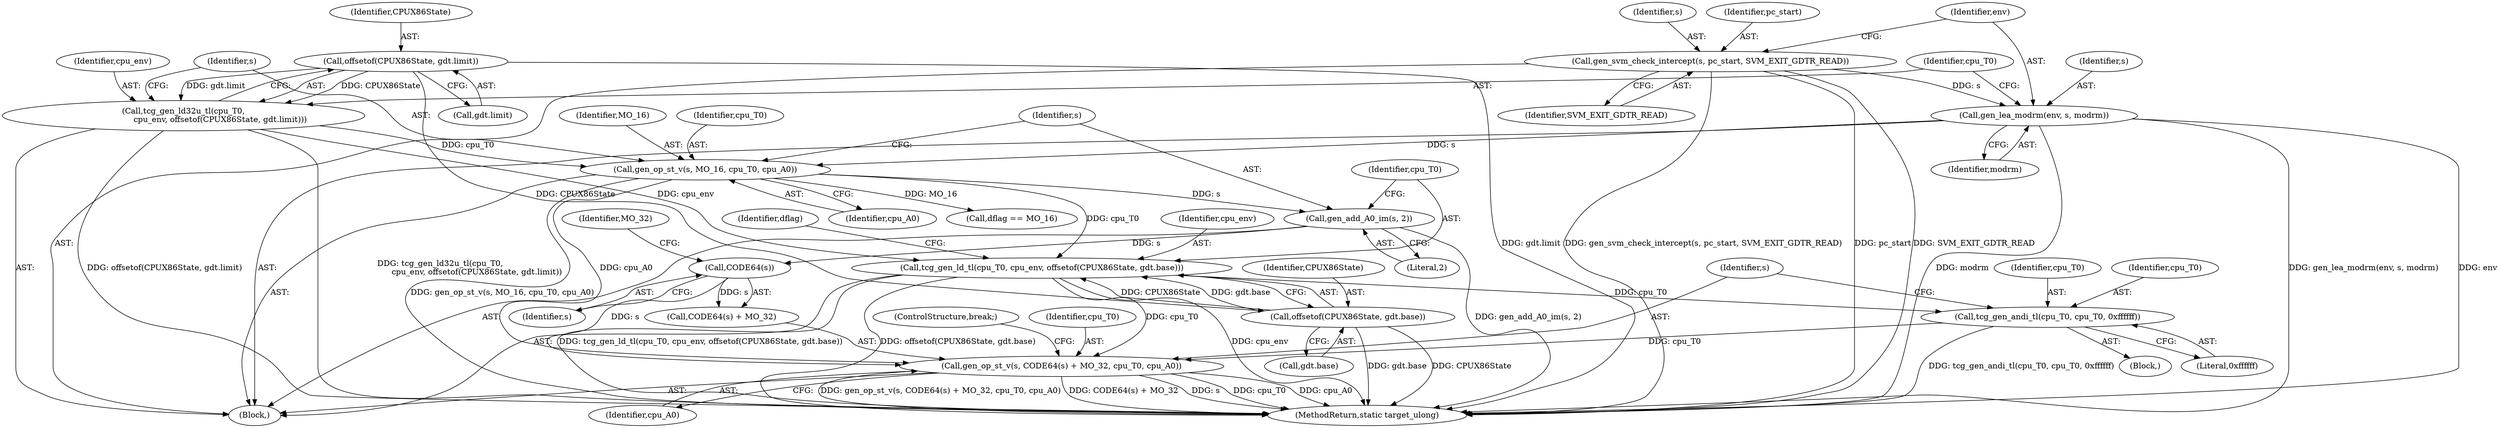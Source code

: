 digraph "0_qemu_30663fd26c0307e414622c7a8607fbc04f92ec14@pointer" {
"1008544" [label="(Call,gen_op_st_v(s, CODE64(s) + MO_32, cpu_T0, cpu_A0))"];
"1008547" [label="(Call,CODE64(s))"];
"1008524" [label="(Call,gen_add_A0_im(s, 2))"];
"1008519" [label="(Call,gen_op_st_v(s, MO_16, cpu_T0, cpu_A0))"];
"1008507" [label="(Call,gen_lea_modrm(env, s, modrm))"];
"1008503" [label="(Call,gen_svm_check_intercept(s, pc_start, SVM_EXIT_GDTR_READ))"];
"1008511" [label="(Call,tcg_gen_ld32u_tl(cpu_T0,\n                             cpu_env, offsetof(CPUX86State, gdt.limit)))"];
"1008514" [label="(Call,offsetof(CPUX86State, gdt.limit))"];
"1008527" [label="(Call,tcg_gen_ld_tl(cpu_T0, cpu_env, offsetof(CPUX86State, gdt.base)))"];
"1008530" [label="(Call,offsetof(CPUX86State, gdt.base))"];
"1008540" [label="(Call,tcg_gen_andi_tl(cpu_T0, cpu_T0, 0xffffff))"];
"1008502" [label="(Block,)"];
"1008548" [label="(Identifier,s)"];
"1008510" [label="(Identifier,modrm)"];
"1008507" [label="(Call,gen_lea_modrm(env, s, modrm))"];
"1008513" [label="(Identifier,cpu_env)"];
"1008521" [label="(Identifier,MO_16)"];
"1008540" [label="(Call,tcg_gen_andi_tl(cpu_T0, cpu_T0, 0xffffff))"];
"1008522" [label="(Identifier,cpu_T0)"];
"1008552" [label="(ControlStructure,break;)"];
"1008515" [label="(Identifier,CPUX86State)"];
"1008532" [label="(Call,gdt.base)"];
"1008526" [label="(Literal,2)"];
"1008528" [label="(Identifier,cpu_T0)"];
"1008516" [label="(Call,gdt.limit)"];
"1008545" [label="(Identifier,s)"];
"1008529" [label="(Identifier,cpu_env)"];
"1008541" [label="(Identifier,cpu_T0)"];
"1008549" [label="(Identifier,MO_32)"];
"1008531" [label="(Identifier,CPUX86State)"];
"1008525" [label="(Identifier,s)"];
"1008539" [label="(Block,)"];
"1008514" [label="(Call,offsetof(CPUX86State, gdt.limit))"];
"1008520" [label="(Identifier,s)"];
"1008551" [label="(Identifier,cpu_A0)"];
"1008530" [label="(Call,offsetof(CPUX86State, gdt.base))"];
"1008542" [label="(Identifier,cpu_T0)"];
"1008519" [label="(Call,gen_op_st_v(s, MO_16, cpu_T0, cpu_A0))"];
"1008504" [label="(Identifier,s)"];
"1008527" [label="(Call,tcg_gen_ld_tl(cpu_T0, cpu_env, offsetof(CPUX86State, gdt.base)))"];
"1008547" [label="(Call,CODE64(s))"];
"1008505" [label="(Identifier,pc_start)"];
"1008506" [label="(Identifier,SVM_EXIT_GDTR_READ)"];
"1008509" [label="(Identifier,s)"];
"1008523" [label="(Identifier,cpu_A0)"];
"1008536" [label="(Call,dflag == MO_16)"];
"1008512" [label="(Identifier,cpu_T0)"];
"1011840" [label="(MethodReturn,static target_ulong)"];
"1008546" [label="(Call,CODE64(s) + MO_32)"];
"1008544" [label="(Call,gen_op_st_v(s, CODE64(s) + MO_32, cpu_T0, cpu_A0))"];
"1008503" [label="(Call,gen_svm_check_intercept(s, pc_start, SVM_EXIT_GDTR_READ))"];
"1008511" [label="(Call,tcg_gen_ld32u_tl(cpu_T0,\n                             cpu_env, offsetof(CPUX86State, gdt.limit)))"];
"1008537" [label="(Identifier,dflag)"];
"1008524" [label="(Call,gen_add_A0_im(s, 2))"];
"1008550" [label="(Identifier,cpu_T0)"];
"1008508" [label="(Identifier,env)"];
"1008543" [label="(Literal,0xffffff)"];
"1008544" -> "1008502"  [label="AST: "];
"1008544" -> "1008551"  [label="CFG: "];
"1008545" -> "1008544"  [label="AST: "];
"1008546" -> "1008544"  [label="AST: "];
"1008550" -> "1008544"  [label="AST: "];
"1008551" -> "1008544"  [label="AST: "];
"1008552" -> "1008544"  [label="CFG: "];
"1008544" -> "1011840"  [label="DDG: CODE64(s) + MO_32"];
"1008544" -> "1011840"  [label="DDG: s"];
"1008544" -> "1011840"  [label="DDG: cpu_T0"];
"1008544" -> "1011840"  [label="DDG: cpu_A0"];
"1008544" -> "1011840"  [label="DDG: gen_op_st_v(s, CODE64(s) + MO_32, cpu_T0, cpu_A0)"];
"1008547" -> "1008544"  [label="DDG: s"];
"1008527" -> "1008544"  [label="DDG: cpu_T0"];
"1008540" -> "1008544"  [label="DDG: cpu_T0"];
"1008519" -> "1008544"  [label="DDG: cpu_A0"];
"1008547" -> "1008546"  [label="AST: "];
"1008547" -> "1008548"  [label="CFG: "];
"1008548" -> "1008547"  [label="AST: "];
"1008549" -> "1008547"  [label="CFG: "];
"1008547" -> "1008546"  [label="DDG: s"];
"1008524" -> "1008547"  [label="DDG: s"];
"1008524" -> "1008502"  [label="AST: "];
"1008524" -> "1008526"  [label="CFG: "];
"1008525" -> "1008524"  [label="AST: "];
"1008526" -> "1008524"  [label="AST: "];
"1008528" -> "1008524"  [label="CFG: "];
"1008524" -> "1011840"  [label="DDG: gen_add_A0_im(s, 2)"];
"1008519" -> "1008524"  [label="DDG: s"];
"1008519" -> "1008502"  [label="AST: "];
"1008519" -> "1008523"  [label="CFG: "];
"1008520" -> "1008519"  [label="AST: "];
"1008521" -> "1008519"  [label="AST: "];
"1008522" -> "1008519"  [label="AST: "];
"1008523" -> "1008519"  [label="AST: "];
"1008525" -> "1008519"  [label="CFG: "];
"1008519" -> "1011840"  [label="DDG: gen_op_st_v(s, MO_16, cpu_T0, cpu_A0)"];
"1008507" -> "1008519"  [label="DDG: s"];
"1008511" -> "1008519"  [label="DDG: cpu_T0"];
"1008519" -> "1008527"  [label="DDG: cpu_T0"];
"1008519" -> "1008536"  [label="DDG: MO_16"];
"1008507" -> "1008502"  [label="AST: "];
"1008507" -> "1008510"  [label="CFG: "];
"1008508" -> "1008507"  [label="AST: "];
"1008509" -> "1008507"  [label="AST: "];
"1008510" -> "1008507"  [label="AST: "];
"1008512" -> "1008507"  [label="CFG: "];
"1008507" -> "1011840"  [label="DDG: modrm"];
"1008507" -> "1011840"  [label="DDG: gen_lea_modrm(env, s, modrm)"];
"1008507" -> "1011840"  [label="DDG: env"];
"1008503" -> "1008507"  [label="DDG: s"];
"1008503" -> "1008502"  [label="AST: "];
"1008503" -> "1008506"  [label="CFG: "];
"1008504" -> "1008503"  [label="AST: "];
"1008505" -> "1008503"  [label="AST: "];
"1008506" -> "1008503"  [label="AST: "];
"1008508" -> "1008503"  [label="CFG: "];
"1008503" -> "1011840"  [label="DDG: gen_svm_check_intercept(s, pc_start, SVM_EXIT_GDTR_READ)"];
"1008503" -> "1011840"  [label="DDG: pc_start"];
"1008503" -> "1011840"  [label="DDG: SVM_EXIT_GDTR_READ"];
"1008511" -> "1008502"  [label="AST: "];
"1008511" -> "1008514"  [label="CFG: "];
"1008512" -> "1008511"  [label="AST: "];
"1008513" -> "1008511"  [label="AST: "];
"1008514" -> "1008511"  [label="AST: "];
"1008520" -> "1008511"  [label="CFG: "];
"1008511" -> "1011840"  [label="DDG: offsetof(CPUX86State, gdt.limit)"];
"1008511" -> "1011840"  [label="DDG: tcg_gen_ld32u_tl(cpu_T0,\n                             cpu_env, offsetof(CPUX86State, gdt.limit))"];
"1008514" -> "1008511"  [label="DDG: CPUX86State"];
"1008514" -> "1008511"  [label="DDG: gdt.limit"];
"1008511" -> "1008527"  [label="DDG: cpu_env"];
"1008514" -> "1008516"  [label="CFG: "];
"1008515" -> "1008514"  [label="AST: "];
"1008516" -> "1008514"  [label="AST: "];
"1008514" -> "1011840"  [label="DDG: gdt.limit"];
"1008514" -> "1008530"  [label="DDG: CPUX86State"];
"1008527" -> "1008502"  [label="AST: "];
"1008527" -> "1008530"  [label="CFG: "];
"1008528" -> "1008527"  [label="AST: "];
"1008529" -> "1008527"  [label="AST: "];
"1008530" -> "1008527"  [label="AST: "];
"1008537" -> "1008527"  [label="CFG: "];
"1008527" -> "1011840"  [label="DDG: tcg_gen_ld_tl(cpu_T0, cpu_env, offsetof(CPUX86State, gdt.base))"];
"1008527" -> "1011840"  [label="DDG: offsetof(CPUX86State, gdt.base)"];
"1008527" -> "1011840"  [label="DDG: cpu_env"];
"1008530" -> "1008527"  [label="DDG: CPUX86State"];
"1008530" -> "1008527"  [label="DDG: gdt.base"];
"1008527" -> "1008540"  [label="DDG: cpu_T0"];
"1008530" -> "1008532"  [label="CFG: "];
"1008531" -> "1008530"  [label="AST: "];
"1008532" -> "1008530"  [label="AST: "];
"1008530" -> "1011840"  [label="DDG: gdt.base"];
"1008530" -> "1011840"  [label="DDG: CPUX86State"];
"1008540" -> "1008539"  [label="AST: "];
"1008540" -> "1008543"  [label="CFG: "];
"1008541" -> "1008540"  [label="AST: "];
"1008542" -> "1008540"  [label="AST: "];
"1008543" -> "1008540"  [label="AST: "];
"1008545" -> "1008540"  [label="CFG: "];
"1008540" -> "1011840"  [label="DDG: tcg_gen_andi_tl(cpu_T0, cpu_T0, 0xffffff)"];
}
